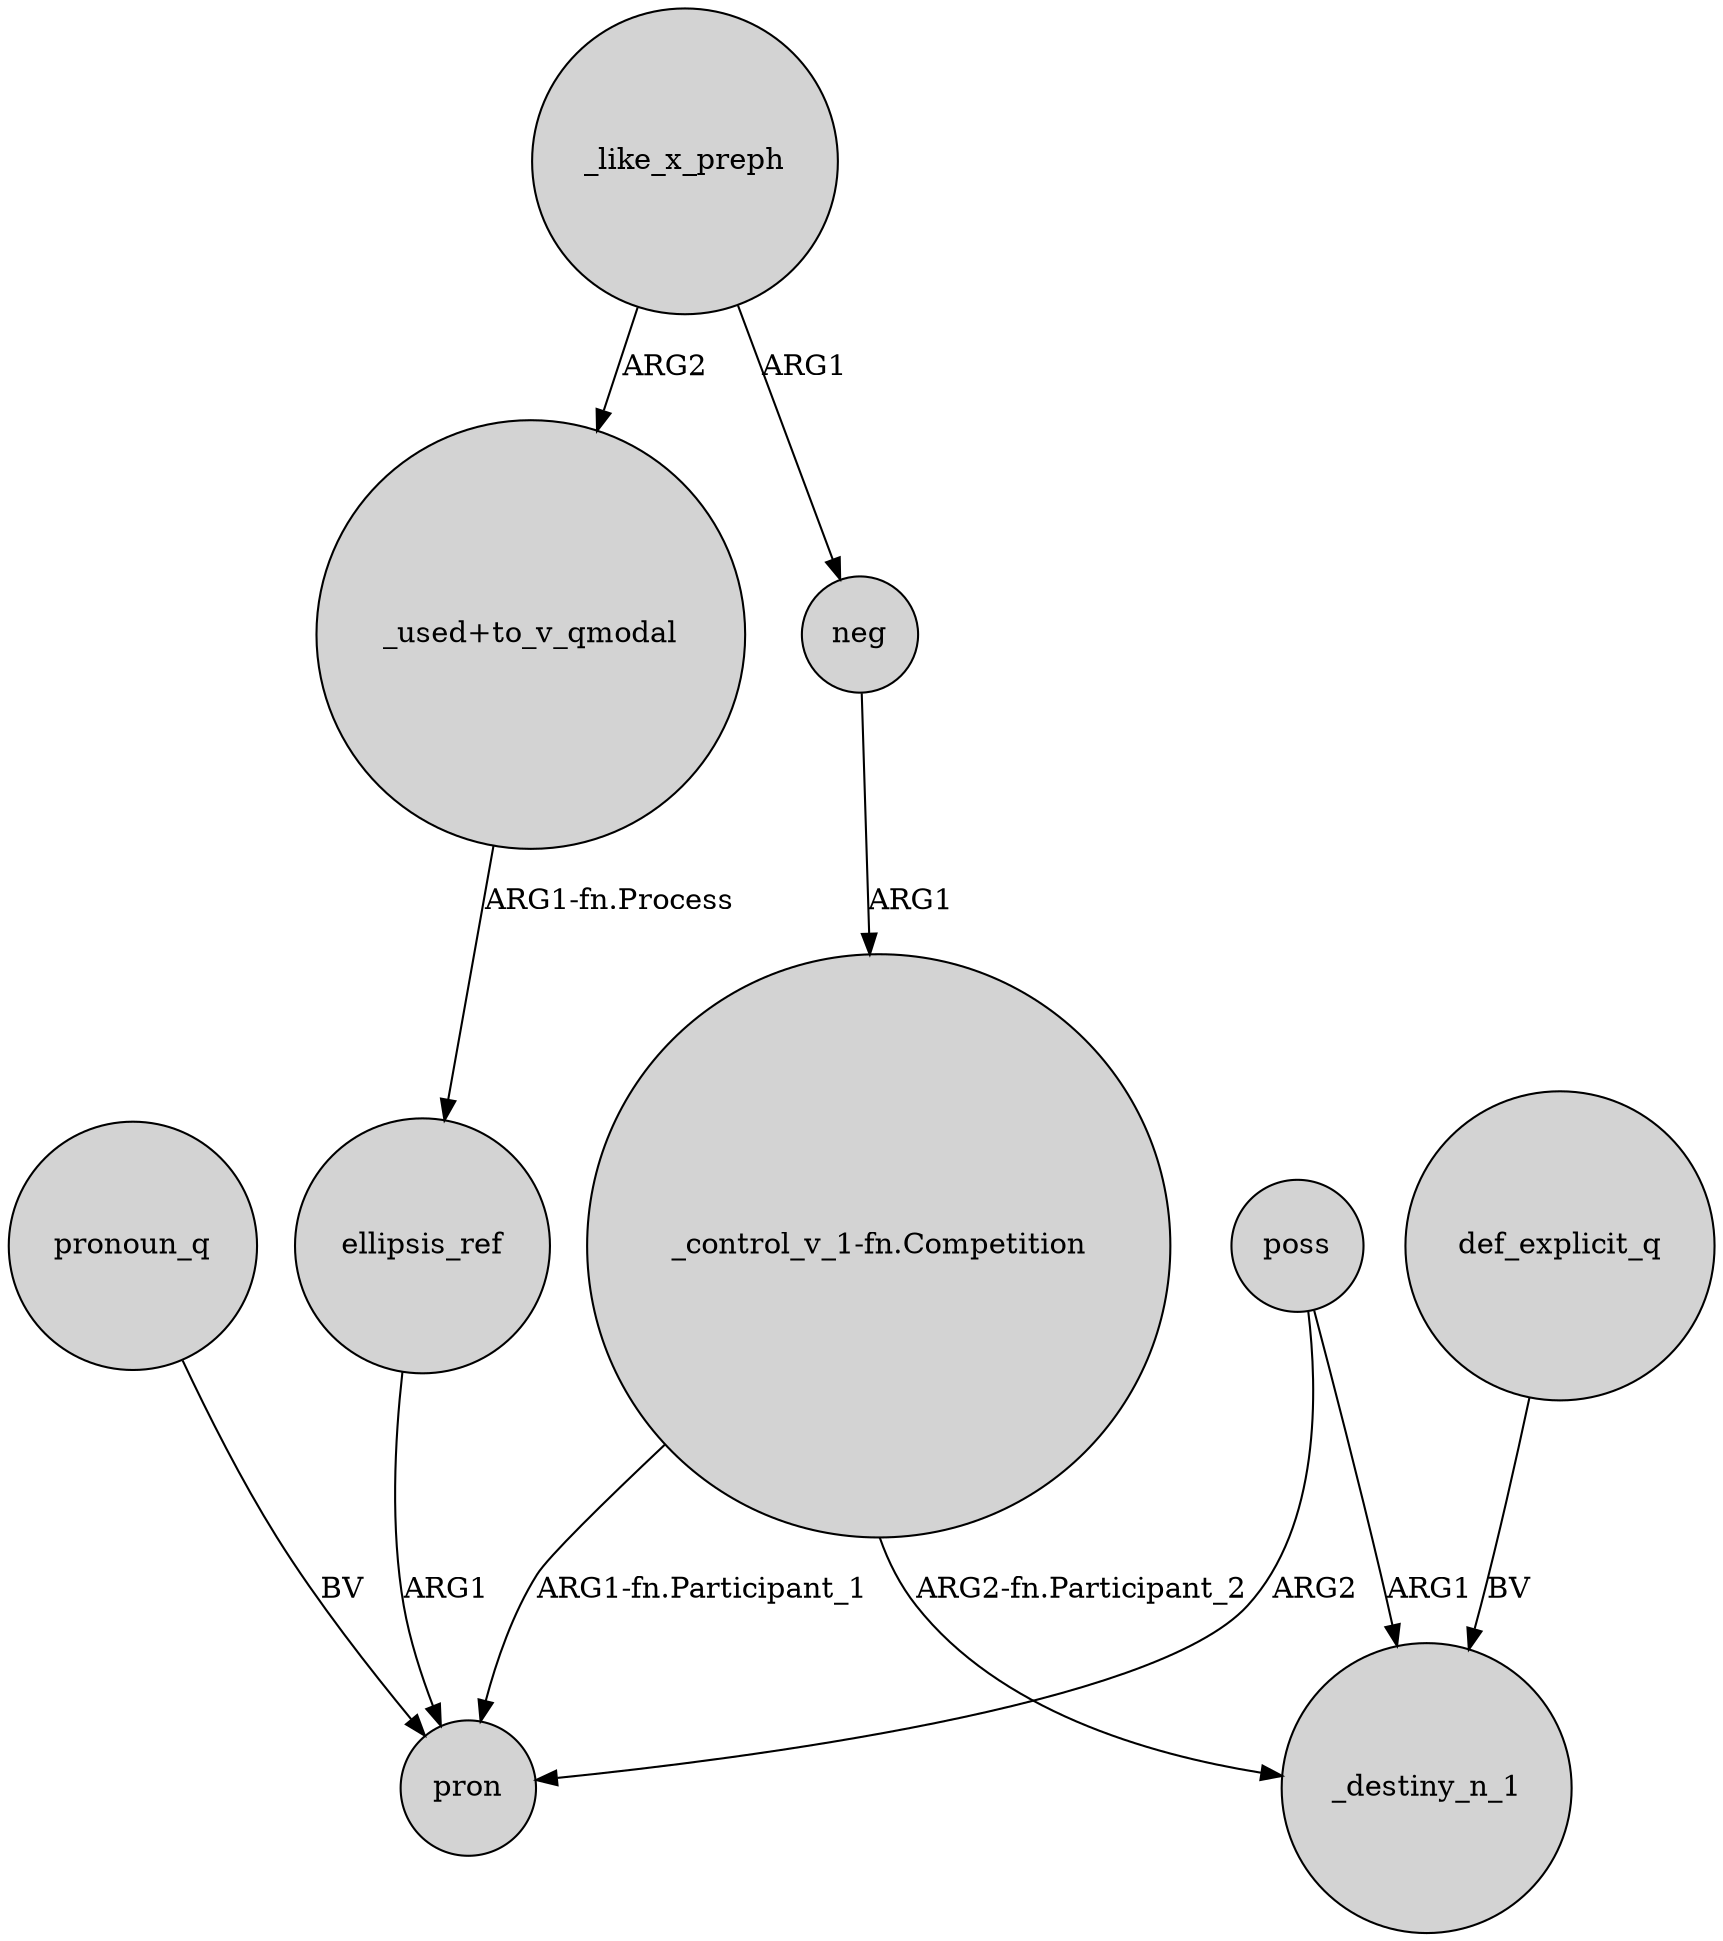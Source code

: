 digraph {
	node [shape=circle style=filled]
	"_used+to_v_qmodal" -> ellipsis_ref [label="ARG1-fn.Process"]
	poss -> _destiny_n_1 [label=ARG1]
	neg -> "_control_v_1-fn.Competition" [label=ARG1]
	_like_x_preph -> neg [label=ARG1]
	poss -> pron [label=ARG2]
	ellipsis_ref -> pron [label=ARG1]
	_like_x_preph -> "_used+to_v_qmodal" [label=ARG2]
	pronoun_q -> pron [label=BV]
	"_control_v_1-fn.Competition" -> _destiny_n_1 [label="ARG2-fn.Participant_2"]
	"_control_v_1-fn.Competition" -> pron [label="ARG1-fn.Participant_1"]
	def_explicit_q -> _destiny_n_1 [label=BV]
}
